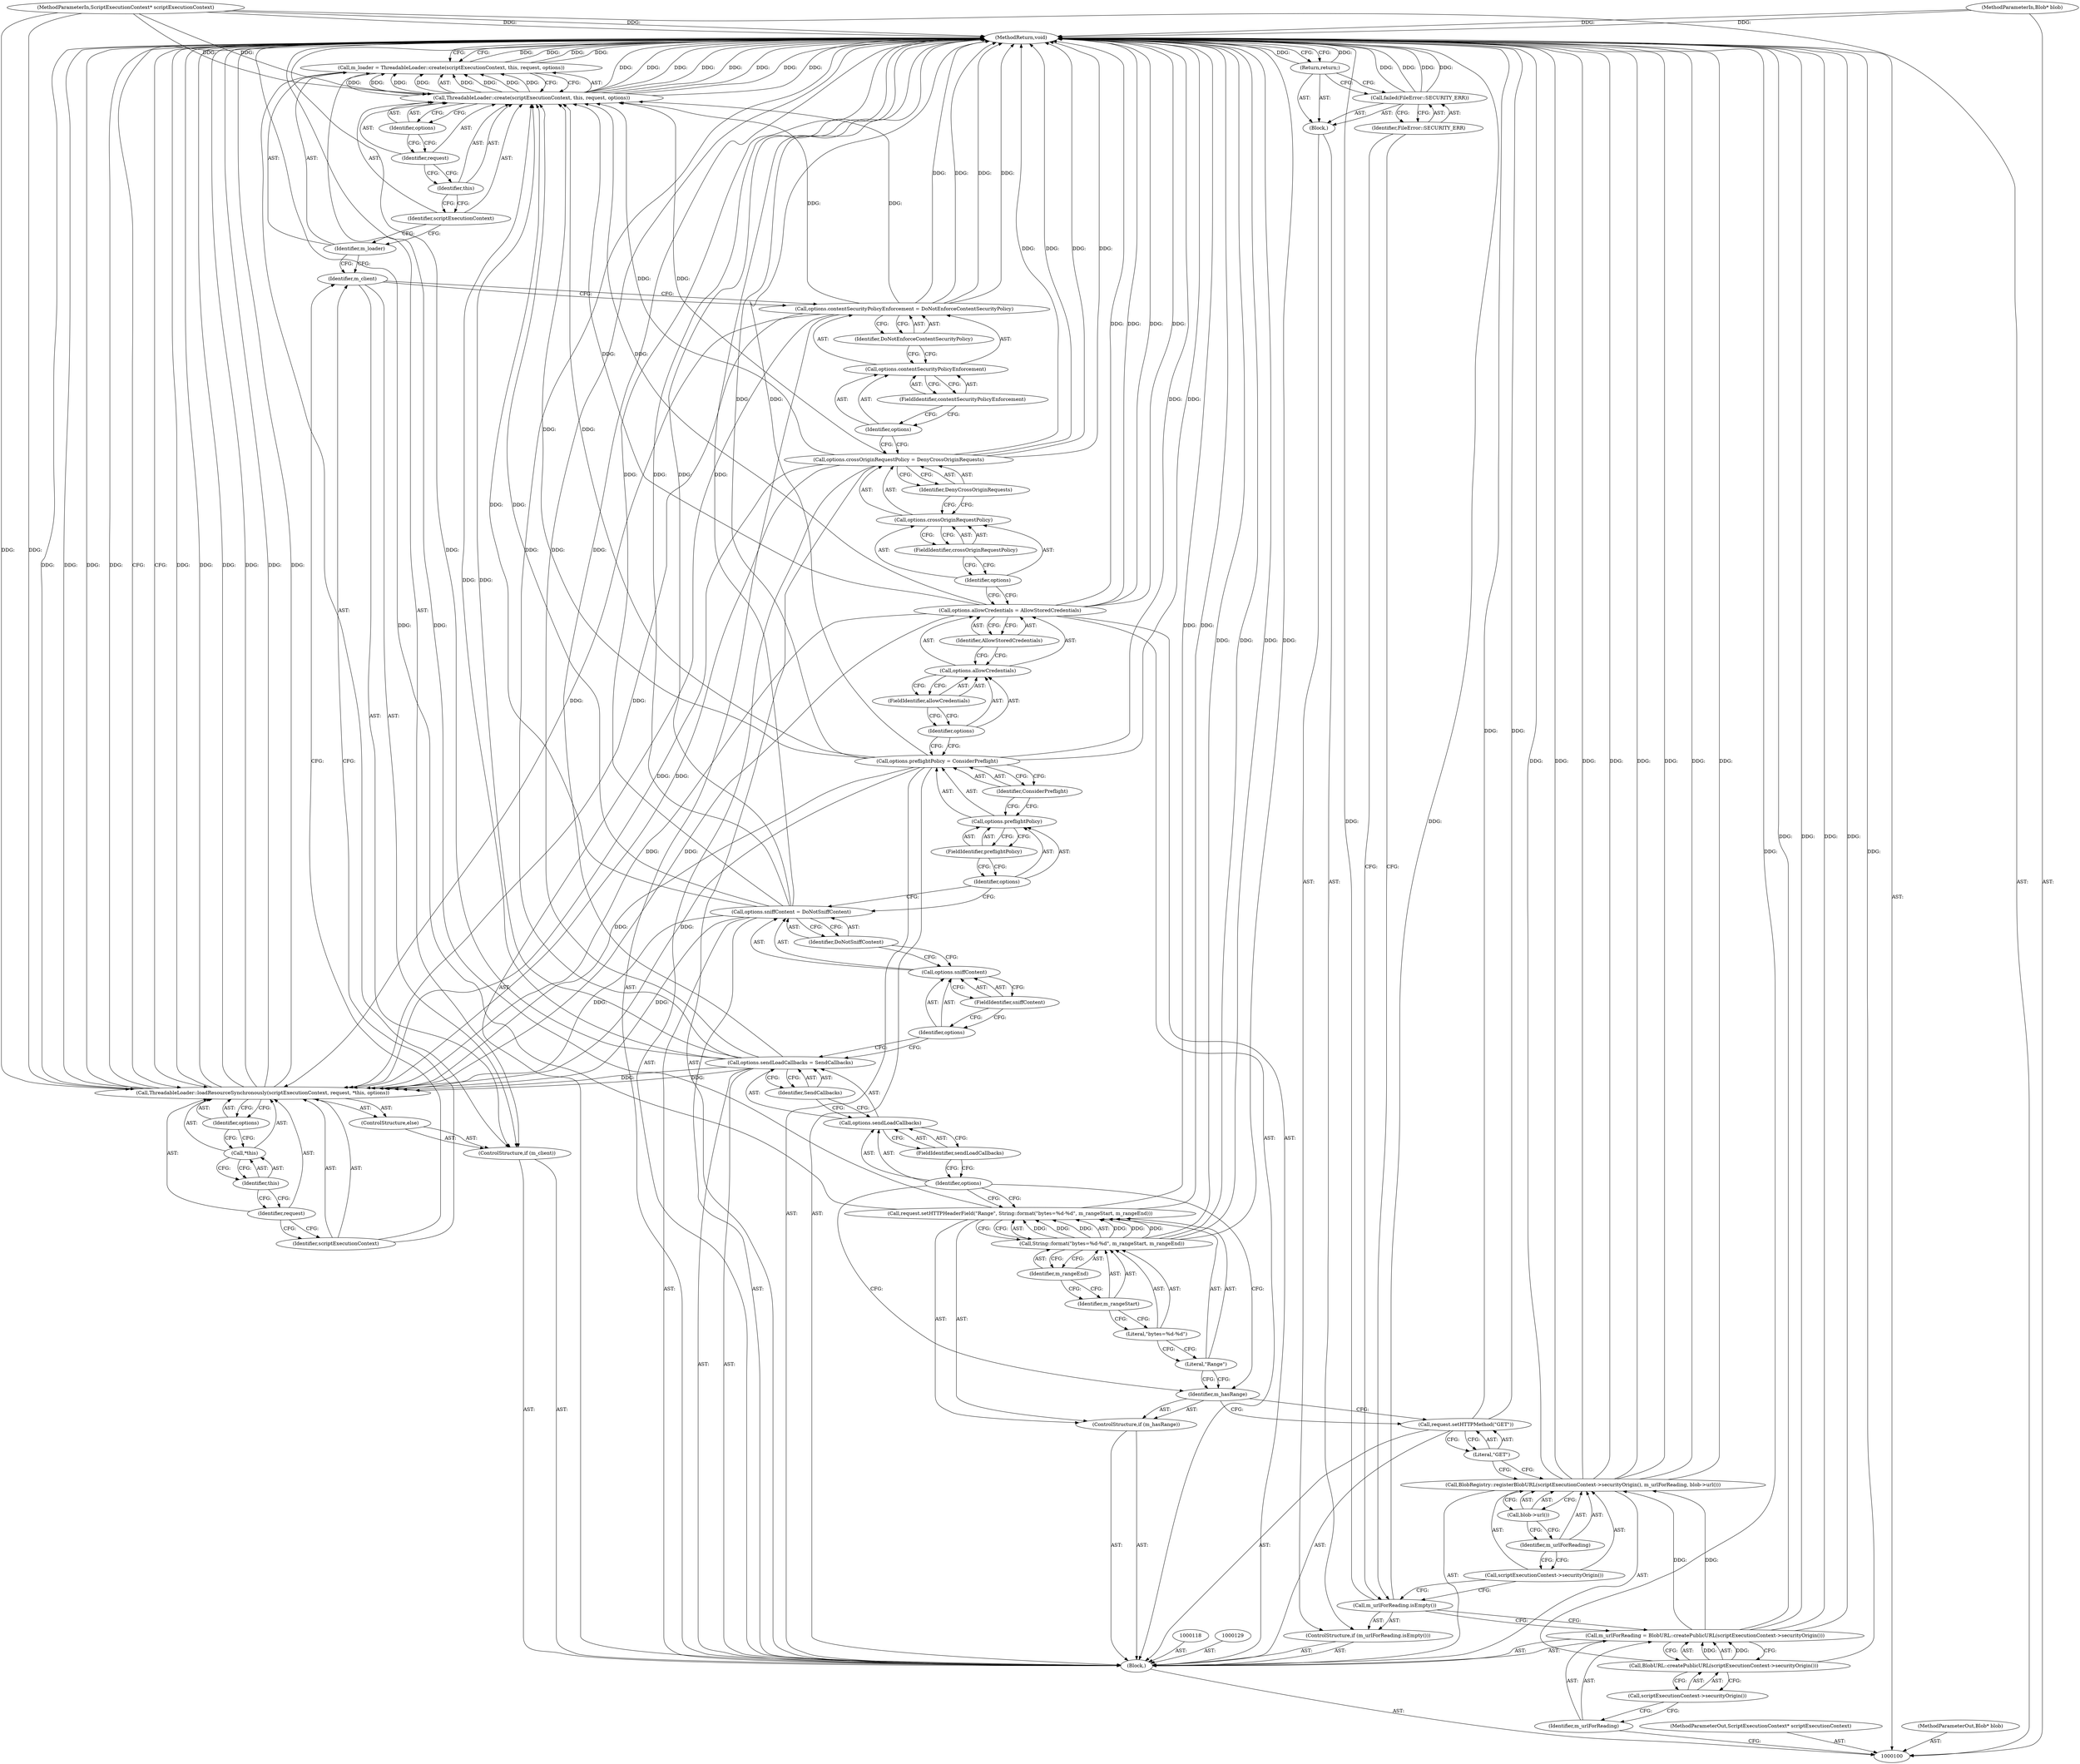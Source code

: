 digraph "0_Chrome_d0c31f0342cefc46a3b3d80359a9779d044d4c0d_17" {
"1000176" [label="(MethodReturn,void)"];
"1000101" [label="(MethodParameterIn,ScriptExecutionContext* scriptExecutionContext)"];
"1000251" [label="(MethodParameterOut,ScriptExecutionContext* scriptExecutionContext)"];
"1000102" [label="(MethodParameterIn,Blob* blob)"];
"1000252" [label="(MethodParameterOut,Blob* blob)"];
"1000120" [label="(Literal,\"GET\")"];
"1000119" [label="(Call,request.setHTTPMethod(\"GET\"))"];
"1000121" [label="(ControlStructure,if (m_hasRange))"];
"1000122" [label="(Identifier,m_hasRange)"];
"1000124" [label="(Literal,\"Range\")"];
"1000125" [label="(Call,String::format(\"bytes=%d-%d\", m_rangeStart, m_rangeEnd))"];
"1000126" [label="(Literal,\"bytes=%d-%d\")"];
"1000127" [label="(Identifier,m_rangeStart)"];
"1000123" [label="(Call,request.setHTTPHeaderField(\"Range\", String::format(\"bytes=%d-%d\", m_rangeStart, m_rangeEnd)))"];
"1000128" [label="(Identifier,m_rangeEnd)"];
"1000133" [label="(FieldIdentifier,sendLoadCallbacks)"];
"1000134" [label="(Identifier,SendCallbacks)"];
"1000130" [label="(Call,options.sendLoadCallbacks = SendCallbacks)"];
"1000131" [label="(Call,options.sendLoadCallbacks)"];
"1000132" [label="(Identifier,options)"];
"1000138" [label="(FieldIdentifier,sniffContent)"];
"1000139" [label="(Identifier,DoNotSniffContent)"];
"1000135" [label="(Call,options.sniffContent = DoNotSniffContent)"];
"1000136" [label="(Call,options.sniffContent)"];
"1000137" [label="(Identifier,options)"];
"1000143" [label="(FieldIdentifier,preflightPolicy)"];
"1000144" [label="(Identifier,ConsiderPreflight)"];
"1000140" [label="(Call,options.preflightPolicy = ConsiderPreflight)"];
"1000141" [label="(Call,options.preflightPolicy)"];
"1000142" [label="(Identifier,options)"];
"1000148" [label="(FieldIdentifier,allowCredentials)"];
"1000149" [label="(Identifier,AllowStoredCredentials)"];
"1000145" [label="(Call,options.allowCredentials = AllowStoredCredentials)"];
"1000146" [label="(Call,options.allowCredentials)"];
"1000147" [label="(Identifier,options)"];
"1000103" [label="(Block,)"];
"1000153" [label="(FieldIdentifier,crossOriginRequestPolicy)"];
"1000154" [label="(Identifier,DenyCrossOriginRequests)"];
"1000150" [label="(Call,options.crossOriginRequestPolicy = DenyCrossOriginRequests)"];
"1000151" [label="(Call,options.crossOriginRequestPolicy)"];
"1000152" [label="(Identifier,options)"];
"1000158" [label="(FieldIdentifier,contentSecurityPolicyEnforcement)"];
"1000155" [label="(Call,options.contentSecurityPolicyEnforcement = DoNotEnforceContentSecurityPolicy)"];
"1000156" [label="(Call,options.contentSecurityPolicyEnforcement)"];
"1000157" [label="(Identifier,options)"];
"1000159" [label="(Identifier,DoNotEnforceContentSecurityPolicy)"];
"1000160" [label="(ControlStructure,if (m_client))"];
"1000161" [label="(Identifier,m_client)"];
"1000164" [label="(Call,ThreadableLoader::create(scriptExecutionContext, this, request, options))"];
"1000165" [label="(Identifier,scriptExecutionContext)"];
"1000166" [label="(Identifier,this)"];
"1000167" [label="(Identifier,request)"];
"1000162" [label="(Call,m_loader = ThreadableLoader::create(scriptExecutionContext, this, request, options))"];
"1000163" [label="(Identifier,m_loader)"];
"1000168" [label="(Identifier,options)"];
"1000169" [label="(ControlStructure,else)"];
"1000171" [label="(Identifier,scriptExecutionContext)"];
"1000172" [label="(Identifier,request)"];
"1000170" [label="(Call,ThreadableLoader::loadResourceSynchronously(scriptExecutionContext, request, *this, options))"];
"1000173" [label="(Call,*this)"];
"1000174" [label="(Identifier,this)"];
"1000175" [label="(Identifier,options)"];
"1000106" [label="(Call,BlobURL::createPublicURL(scriptExecutionContext->securityOrigin()))"];
"1000104" [label="(Call,m_urlForReading = BlobURL::createPublicURL(scriptExecutionContext->securityOrigin()))"];
"1000105" [label="(Identifier,m_urlForReading)"];
"1000107" [label="(Call,scriptExecutionContext->securityOrigin())"];
"1000110" [label="(Block,)"];
"1000108" [label="(ControlStructure,if (m_urlForReading.isEmpty()))"];
"1000109" [label="(Call,m_urlForReading.isEmpty())"];
"1000112" [label="(Identifier,FileError::SECURITY_ERR)"];
"1000111" [label="(Call,failed(FileError::SECURITY_ERR))"];
"1000113" [label="(Return,return;)"];
"1000115" [label="(Call,scriptExecutionContext->securityOrigin())"];
"1000114" [label="(Call,BlobRegistry::registerBlobURL(scriptExecutionContext->securityOrigin(), m_urlForReading, blob->url()))"];
"1000116" [label="(Identifier,m_urlForReading)"];
"1000117" [label="(Call,blob->url())"];
"1000176" -> "1000100"  [label="AST: "];
"1000176" -> "1000113"  [label="CFG: "];
"1000176" -> "1000162"  [label="CFG: "];
"1000176" -> "1000170"  [label="CFG: "];
"1000170" -> "1000176"  [label="DDG: "];
"1000170" -> "1000176"  [label="DDG: "];
"1000170" -> "1000176"  [label="DDG: "];
"1000170" -> "1000176"  [label="DDG: "];
"1000170" -> "1000176"  [label="DDG: "];
"1000123" -> "1000176"  [label="DDG: "];
"1000123" -> "1000176"  [label="DDG: "];
"1000104" -> "1000176"  [label="DDG: "];
"1000104" -> "1000176"  [label="DDG: "];
"1000114" -> "1000176"  [label="DDG: "];
"1000114" -> "1000176"  [label="DDG: "];
"1000114" -> "1000176"  [label="DDG: "];
"1000114" -> "1000176"  [label="DDG: "];
"1000145" -> "1000176"  [label="DDG: "];
"1000145" -> "1000176"  [label="DDG: "];
"1000125" -> "1000176"  [label="DDG: "];
"1000125" -> "1000176"  [label="DDG: "];
"1000150" -> "1000176"  [label="DDG: "];
"1000150" -> "1000176"  [label="DDG: "];
"1000119" -> "1000176"  [label="DDG: "];
"1000155" -> "1000176"  [label="DDG: "];
"1000155" -> "1000176"  [label="DDG: "];
"1000164" -> "1000176"  [label="DDG: "];
"1000164" -> "1000176"  [label="DDG: "];
"1000164" -> "1000176"  [label="DDG: "];
"1000164" -> "1000176"  [label="DDG: "];
"1000162" -> "1000176"  [label="DDG: "];
"1000162" -> "1000176"  [label="DDG: "];
"1000106" -> "1000176"  [label="DDG: "];
"1000140" -> "1000176"  [label="DDG: "];
"1000140" -> "1000176"  [label="DDG: "];
"1000135" -> "1000176"  [label="DDG: "];
"1000135" -> "1000176"  [label="DDG: "];
"1000130" -> "1000176"  [label="DDG: "];
"1000130" -> "1000176"  [label="DDG: "];
"1000102" -> "1000176"  [label="DDG: "];
"1000111" -> "1000176"  [label="DDG: "];
"1000111" -> "1000176"  [label="DDG: "];
"1000101" -> "1000176"  [label="DDG: "];
"1000109" -> "1000176"  [label="DDG: "];
"1000113" -> "1000176"  [label="DDG: "];
"1000101" -> "1000100"  [label="AST: "];
"1000101" -> "1000176"  [label="DDG: "];
"1000101" -> "1000164"  [label="DDG: "];
"1000101" -> "1000170"  [label="DDG: "];
"1000251" -> "1000100"  [label="AST: "];
"1000102" -> "1000100"  [label="AST: "];
"1000102" -> "1000176"  [label="DDG: "];
"1000252" -> "1000100"  [label="AST: "];
"1000120" -> "1000119"  [label="AST: "];
"1000120" -> "1000114"  [label="CFG: "];
"1000119" -> "1000120"  [label="CFG: "];
"1000119" -> "1000103"  [label="AST: "];
"1000119" -> "1000120"  [label="CFG: "];
"1000120" -> "1000119"  [label="AST: "];
"1000122" -> "1000119"  [label="CFG: "];
"1000119" -> "1000176"  [label="DDG: "];
"1000121" -> "1000103"  [label="AST: "];
"1000122" -> "1000121"  [label="AST: "];
"1000123" -> "1000121"  [label="AST: "];
"1000122" -> "1000121"  [label="AST: "];
"1000122" -> "1000119"  [label="CFG: "];
"1000124" -> "1000122"  [label="CFG: "];
"1000132" -> "1000122"  [label="CFG: "];
"1000124" -> "1000123"  [label="AST: "];
"1000124" -> "1000122"  [label="CFG: "];
"1000126" -> "1000124"  [label="CFG: "];
"1000125" -> "1000123"  [label="AST: "];
"1000125" -> "1000128"  [label="CFG: "];
"1000126" -> "1000125"  [label="AST: "];
"1000127" -> "1000125"  [label="AST: "];
"1000128" -> "1000125"  [label="AST: "];
"1000123" -> "1000125"  [label="CFG: "];
"1000125" -> "1000176"  [label="DDG: "];
"1000125" -> "1000176"  [label="DDG: "];
"1000125" -> "1000123"  [label="DDG: "];
"1000125" -> "1000123"  [label="DDG: "];
"1000125" -> "1000123"  [label="DDG: "];
"1000126" -> "1000125"  [label="AST: "];
"1000126" -> "1000124"  [label="CFG: "];
"1000127" -> "1000126"  [label="CFG: "];
"1000127" -> "1000125"  [label="AST: "];
"1000127" -> "1000126"  [label="CFG: "];
"1000128" -> "1000127"  [label="CFG: "];
"1000123" -> "1000121"  [label="AST: "];
"1000123" -> "1000125"  [label="CFG: "];
"1000124" -> "1000123"  [label="AST: "];
"1000125" -> "1000123"  [label="AST: "];
"1000132" -> "1000123"  [label="CFG: "];
"1000123" -> "1000176"  [label="DDG: "];
"1000123" -> "1000176"  [label="DDG: "];
"1000125" -> "1000123"  [label="DDG: "];
"1000125" -> "1000123"  [label="DDG: "];
"1000125" -> "1000123"  [label="DDG: "];
"1000128" -> "1000125"  [label="AST: "];
"1000128" -> "1000127"  [label="CFG: "];
"1000125" -> "1000128"  [label="CFG: "];
"1000133" -> "1000131"  [label="AST: "];
"1000133" -> "1000132"  [label="CFG: "];
"1000131" -> "1000133"  [label="CFG: "];
"1000134" -> "1000130"  [label="AST: "];
"1000134" -> "1000131"  [label="CFG: "];
"1000130" -> "1000134"  [label="CFG: "];
"1000130" -> "1000103"  [label="AST: "];
"1000130" -> "1000134"  [label="CFG: "];
"1000131" -> "1000130"  [label="AST: "];
"1000134" -> "1000130"  [label="AST: "];
"1000137" -> "1000130"  [label="CFG: "];
"1000130" -> "1000176"  [label="DDG: "];
"1000130" -> "1000176"  [label="DDG: "];
"1000130" -> "1000164"  [label="DDG: "];
"1000130" -> "1000170"  [label="DDG: "];
"1000131" -> "1000130"  [label="AST: "];
"1000131" -> "1000133"  [label="CFG: "];
"1000132" -> "1000131"  [label="AST: "];
"1000133" -> "1000131"  [label="AST: "];
"1000134" -> "1000131"  [label="CFG: "];
"1000132" -> "1000131"  [label="AST: "];
"1000132" -> "1000123"  [label="CFG: "];
"1000132" -> "1000122"  [label="CFG: "];
"1000133" -> "1000132"  [label="CFG: "];
"1000138" -> "1000136"  [label="AST: "];
"1000138" -> "1000137"  [label="CFG: "];
"1000136" -> "1000138"  [label="CFG: "];
"1000139" -> "1000135"  [label="AST: "];
"1000139" -> "1000136"  [label="CFG: "];
"1000135" -> "1000139"  [label="CFG: "];
"1000135" -> "1000103"  [label="AST: "];
"1000135" -> "1000139"  [label="CFG: "];
"1000136" -> "1000135"  [label="AST: "];
"1000139" -> "1000135"  [label="AST: "];
"1000142" -> "1000135"  [label="CFG: "];
"1000135" -> "1000176"  [label="DDG: "];
"1000135" -> "1000176"  [label="DDG: "];
"1000135" -> "1000164"  [label="DDG: "];
"1000135" -> "1000170"  [label="DDG: "];
"1000136" -> "1000135"  [label="AST: "];
"1000136" -> "1000138"  [label="CFG: "];
"1000137" -> "1000136"  [label="AST: "];
"1000138" -> "1000136"  [label="AST: "];
"1000139" -> "1000136"  [label="CFG: "];
"1000137" -> "1000136"  [label="AST: "];
"1000137" -> "1000130"  [label="CFG: "];
"1000138" -> "1000137"  [label="CFG: "];
"1000143" -> "1000141"  [label="AST: "];
"1000143" -> "1000142"  [label="CFG: "];
"1000141" -> "1000143"  [label="CFG: "];
"1000144" -> "1000140"  [label="AST: "];
"1000144" -> "1000141"  [label="CFG: "];
"1000140" -> "1000144"  [label="CFG: "];
"1000140" -> "1000103"  [label="AST: "];
"1000140" -> "1000144"  [label="CFG: "];
"1000141" -> "1000140"  [label="AST: "];
"1000144" -> "1000140"  [label="AST: "];
"1000147" -> "1000140"  [label="CFG: "];
"1000140" -> "1000176"  [label="DDG: "];
"1000140" -> "1000176"  [label="DDG: "];
"1000140" -> "1000164"  [label="DDG: "];
"1000140" -> "1000170"  [label="DDG: "];
"1000141" -> "1000140"  [label="AST: "];
"1000141" -> "1000143"  [label="CFG: "];
"1000142" -> "1000141"  [label="AST: "];
"1000143" -> "1000141"  [label="AST: "];
"1000144" -> "1000141"  [label="CFG: "];
"1000142" -> "1000141"  [label="AST: "];
"1000142" -> "1000135"  [label="CFG: "];
"1000143" -> "1000142"  [label="CFG: "];
"1000148" -> "1000146"  [label="AST: "];
"1000148" -> "1000147"  [label="CFG: "];
"1000146" -> "1000148"  [label="CFG: "];
"1000149" -> "1000145"  [label="AST: "];
"1000149" -> "1000146"  [label="CFG: "];
"1000145" -> "1000149"  [label="CFG: "];
"1000145" -> "1000103"  [label="AST: "];
"1000145" -> "1000149"  [label="CFG: "];
"1000146" -> "1000145"  [label="AST: "];
"1000149" -> "1000145"  [label="AST: "];
"1000152" -> "1000145"  [label="CFG: "];
"1000145" -> "1000176"  [label="DDG: "];
"1000145" -> "1000176"  [label="DDG: "];
"1000145" -> "1000164"  [label="DDG: "];
"1000145" -> "1000170"  [label="DDG: "];
"1000146" -> "1000145"  [label="AST: "];
"1000146" -> "1000148"  [label="CFG: "];
"1000147" -> "1000146"  [label="AST: "];
"1000148" -> "1000146"  [label="AST: "];
"1000149" -> "1000146"  [label="CFG: "];
"1000147" -> "1000146"  [label="AST: "];
"1000147" -> "1000140"  [label="CFG: "];
"1000148" -> "1000147"  [label="CFG: "];
"1000103" -> "1000100"  [label="AST: "];
"1000104" -> "1000103"  [label="AST: "];
"1000108" -> "1000103"  [label="AST: "];
"1000114" -> "1000103"  [label="AST: "];
"1000118" -> "1000103"  [label="AST: "];
"1000119" -> "1000103"  [label="AST: "];
"1000121" -> "1000103"  [label="AST: "];
"1000129" -> "1000103"  [label="AST: "];
"1000130" -> "1000103"  [label="AST: "];
"1000135" -> "1000103"  [label="AST: "];
"1000140" -> "1000103"  [label="AST: "];
"1000145" -> "1000103"  [label="AST: "];
"1000150" -> "1000103"  [label="AST: "];
"1000155" -> "1000103"  [label="AST: "];
"1000160" -> "1000103"  [label="AST: "];
"1000153" -> "1000151"  [label="AST: "];
"1000153" -> "1000152"  [label="CFG: "];
"1000151" -> "1000153"  [label="CFG: "];
"1000154" -> "1000150"  [label="AST: "];
"1000154" -> "1000151"  [label="CFG: "];
"1000150" -> "1000154"  [label="CFG: "];
"1000150" -> "1000103"  [label="AST: "];
"1000150" -> "1000154"  [label="CFG: "];
"1000151" -> "1000150"  [label="AST: "];
"1000154" -> "1000150"  [label="AST: "];
"1000157" -> "1000150"  [label="CFG: "];
"1000150" -> "1000176"  [label="DDG: "];
"1000150" -> "1000176"  [label="DDG: "];
"1000150" -> "1000164"  [label="DDG: "];
"1000150" -> "1000170"  [label="DDG: "];
"1000151" -> "1000150"  [label="AST: "];
"1000151" -> "1000153"  [label="CFG: "];
"1000152" -> "1000151"  [label="AST: "];
"1000153" -> "1000151"  [label="AST: "];
"1000154" -> "1000151"  [label="CFG: "];
"1000152" -> "1000151"  [label="AST: "];
"1000152" -> "1000145"  [label="CFG: "];
"1000153" -> "1000152"  [label="CFG: "];
"1000158" -> "1000156"  [label="AST: "];
"1000158" -> "1000157"  [label="CFG: "];
"1000156" -> "1000158"  [label="CFG: "];
"1000155" -> "1000103"  [label="AST: "];
"1000155" -> "1000159"  [label="CFG: "];
"1000156" -> "1000155"  [label="AST: "];
"1000159" -> "1000155"  [label="AST: "];
"1000161" -> "1000155"  [label="CFG: "];
"1000155" -> "1000176"  [label="DDG: "];
"1000155" -> "1000176"  [label="DDG: "];
"1000155" -> "1000164"  [label="DDG: "];
"1000155" -> "1000170"  [label="DDG: "];
"1000156" -> "1000155"  [label="AST: "];
"1000156" -> "1000158"  [label="CFG: "];
"1000157" -> "1000156"  [label="AST: "];
"1000158" -> "1000156"  [label="AST: "];
"1000159" -> "1000156"  [label="CFG: "];
"1000157" -> "1000156"  [label="AST: "];
"1000157" -> "1000150"  [label="CFG: "];
"1000158" -> "1000157"  [label="CFG: "];
"1000159" -> "1000155"  [label="AST: "];
"1000159" -> "1000156"  [label="CFG: "];
"1000155" -> "1000159"  [label="CFG: "];
"1000160" -> "1000103"  [label="AST: "];
"1000161" -> "1000160"  [label="AST: "];
"1000162" -> "1000160"  [label="AST: "];
"1000169" -> "1000160"  [label="AST: "];
"1000161" -> "1000160"  [label="AST: "];
"1000161" -> "1000155"  [label="CFG: "];
"1000163" -> "1000161"  [label="CFG: "];
"1000171" -> "1000161"  [label="CFG: "];
"1000164" -> "1000162"  [label="AST: "];
"1000164" -> "1000168"  [label="CFG: "];
"1000165" -> "1000164"  [label="AST: "];
"1000166" -> "1000164"  [label="AST: "];
"1000167" -> "1000164"  [label="AST: "];
"1000168" -> "1000164"  [label="AST: "];
"1000162" -> "1000164"  [label="CFG: "];
"1000164" -> "1000176"  [label="DDG: "];
"1000164" -> "1000176"  [label="DDG: "];
"1000164" -> "1000176"  [label="DDG: "];
"1000164" -> "1000176"  [label="DDG: "];
"1000164" -> "1000162"  [label="DDG: "];
"1000164" -> "1000162"  [label="DDG: "];
"1000164" -> "1000162"  [label="DDG: "];
"1000164" -> "1000162"  [label="DDG: "];
"1000101" -> "1000164"  [label="DDG: "];
"1000150" -> "1000164"  [label="DDG: "];
"1000140" -> "1000164"  [label="DDG: "];
"1000135" -> "1000164"  [label="DDG: "];
"1000155" -> "1000164"  [label="DDG: "];
"1000145" -> "1000164"  [label="DDG: "];
"1000130" -> "1000164"  [label="DDG: "];
"1000165" -> "1000164"  [label="AST: "];
"1000165" -> "1000163"  [label="CFG: "];
"1000166" -> "1000165"  [label="CFG: "];
"1000166" -> "1000164"  [label="AST: "];
"1000166" -> "1000165"  [label="CFG: "];
"1000167" -> "1000166"  [label="CFG: "];
"1000167" -> "1000164"  [label="AST: "];
"1000167" -> "1000166"  [label="CFG: "];
"1000168" -> "1000167"  [label="CFG: "];
"1000162" -> "1000160"  [label="AST: "];
"1000162" -> "1000164"  [label="CFG: "];
"1000163" -> "1000162"  [label="AST: "];
"1000164" -> "1000162"  [label="AST: "];
"1000176" -> "1000162"  [label="CFG: "];
"1000162" -> "1000176"  [label="DDG: "];
"1000162" -> "1000176"  [label="DDG: "];
"1000164" -> "1000162"  [label="DDG: "];
"1000164" -> "1000162"  [label="DDG: "];
"1000164" -> "1000162"  [label="DDG: "];
"1000164" -> "1000162"  [label="DDG: "];
"1000163" -> "1000162"  [label="AST: "];
"1000163" -> "1000161"  [label="CFG: "];
"1000165" -> "1000163"  [label="CFG: "];
"1000168" -> "1000164"  [label="AST: "];
"1000168" -> "1000167"  [label="CFG: "];
"1000164" -> "1000168"  [label="CFG: "];
"1000169" -> "1000160"  [label="AST: "];
"1000170" -> "1000169"  [label="AST: "];
"1000171" -> "1000170"  [label="AST: "];
"1000171" -> "1000161"  [label="CFG: "];
"1000172" -> "1000171"  [label="CFG: "];
"1000172" -> "1000170"  [label="AST: "];
"1000172" -> "1000171"  [label="CFG: "];
"1000174" -> "1000172"  [label="CFG: "];
"1000170" -> "1000169"  [label="AST: "];
"1000170" -> "1000175"  [label="CFG: "];
"1000171" -> "1000170"  [label="AST: "];
"1000172" -> "1000170"  [label="AST: "];
"1000173" -> "1000170"  [label="AST: "];
"1000175" -> "1000170"  [label="AST: "];
"1000176" -> "1000170"  [label="CFG: "];
"1000170" -> "1000176"  [label="DDG: "];
"1000170" -> "1000176"  [label="DDG: "];
"1000170" -> "1000176"  [label="DDG: "];
"1000170" -> "1000176"  [label="DDG: "];
"1000170" -> "1000176"  [label="DDG: "];
"1000101" -> "1000170"  [label="DDG: "];
"1000150" -> "1000170"  [label="DDG: "];
"1000140" -> "1000170"  [label="DDG: "];
"1000135" -> "1000170"  [label="DDG: "];
"1000155" -> "1000170"  [label="DDG: "];
"1000145" -> "1000170"  [label="DDG: "];
"1000130" -> "1000170"  [label="DDG: "];
"1000173" -> "1000170"  [label="AST: "];
"1000173" -> "1000174"  [label="CFG: "];
"1000174" -> "1000173"  [label="AST: "];
"1000175" -> "1000173"  [label="CFG: "];
"1000174" -> "1000173"  [label="AST: "];
"1000174" -> "1000172"  [label="CFG: "];
"1000173" -> "1000174"  [label="CFG: "];
"1000175" -> "1000170"  [label="AST: "];
"1000175" -> "1000173"  [label="CFG: "];
"1000170" -> "1000175"  [label="CFG: "];
"1000106" -> "1000104"  [label="AST: "];
"1000106" -> "1000107"  [label="CFG: "];
"1000107" -> "1000106"  [label="AST: "];
"1000104" -> "1000106"  [label="CFG: "];
"1000106" -> "1000176"  [label="DDG: "];
"1000106" -> "1000104"  [label="DDG: "];
"1000104" -> "1000103"  [label="AST: "];
"1000104" -> "1000106"  [label="CFG: "];
"1000105" -> "1000104"  [label="AST: "];
"1000106" -> "1000104"  [label="AST: "];
"1000109" -> "1000104"  [label="CFG: "];
"1000104" -> "1000176"  [label="DDG: "];
"1000104" -> "1000176"  [label="DDG: "];
"1000106" -> "1000104"  [label="DDG: "];
"1000104" -> "1000114"  [label="DDG: "];
"1000105" -> "1000104"  [label="AST: "];
"1000105" -> "1000100"  [label="CFG: "];
"1000107" -> "1000105"  [label="CFG: "];
"1000107" -> "1000106"  [label="AST: "];
"1000107" -> "1000105"  [label="CFG: "];
"1000106" -> "1000107"  [label="CFG: "];
"1000110" -> "1000108"  [label="AST: "];
"1000111" -> "1000110"  [label="AST: "];
"1000113" -> "1000110"  [label="AST: "];
"1000108" -> "1000103"  [label="AST: "];
"1000109" -> "1000108"  [label="AST: "];
"1000110" -> "1000108"  [label="AST: "];
"1000109" -> "1000108"  [label="AST: "];
"1000109" -> "1000104"  [label="CFG: "];
"1000112" -> "1000109"  [label="CFG: "];
"1000115" -> "1000109"  [label="CFG: "];
"1000109" -> "1000176"  [label="DDG: "];
"1000112" -> "1000111"  [label="AST: "];
"1000112" -> "1000109"  [label="CFG: "];
"1000111" -> "1000112"  [label="CFG: "];
"1000111" -> "1000110"  [label="AST: "];
"1000111" -> "1000112"  [label="CFG: "];
"1000112" -> "1000111"  [label="AST: "];
"1000113" -> "1000111"  [label="CFG: "];
"1000111" -> "1000176"  [label="DDG: "];
"1000111" -> "1000176"  [label="DDG: "];
"1000113" -> "1000110"  [label="AST: "];
"1000113" -> "1000111"  [label="CFG: "];
"1000176" -> "1000113"  [label="CFG: "];
"1000113" -> "1000176"  [label="DDG: "];
"1000115" -> "1000114"  [label="AST: "];
"1000115" -> "1000109"  [label="CFG: "];
"1000116" -> "1000115"  [label="CFG: "];
"1000114" -> "1000103"  [label="AST: "];
"1000114" -> "1000117"  [label="CFG: "];
"1000115" -> "1000114"  [label="AST: "];
"1000116" -> "1000114"  [label="AST: "];
"1000117" -> "1000114"  [label="AST: "];
"1000120" -> "1000114"  [label="CFG: "];
"1000114" -> "1000176"  [label="DDG: "];
"1000114" -> "1000176"  [label="DDG: "];
"1000114" -> "1000176"  [label="DDG: "];
"1000114" -> "1000176"  [label="DDG: "];
"1000104" -> "1000114"  [label="DDG: "];
"1000116" -> "1000114"  [label="AST: "];
"1000116" -> "1000115"  [label="CFG: "];
"1000117" -> "1000116"  [label="CFG: "];
"1000117" -> "1000114"  [label="AST: "];
"1000117" -> "1000116"  [label="CFG: "];
"1000114" -> "1000117"  [label="CFG: "];
}
